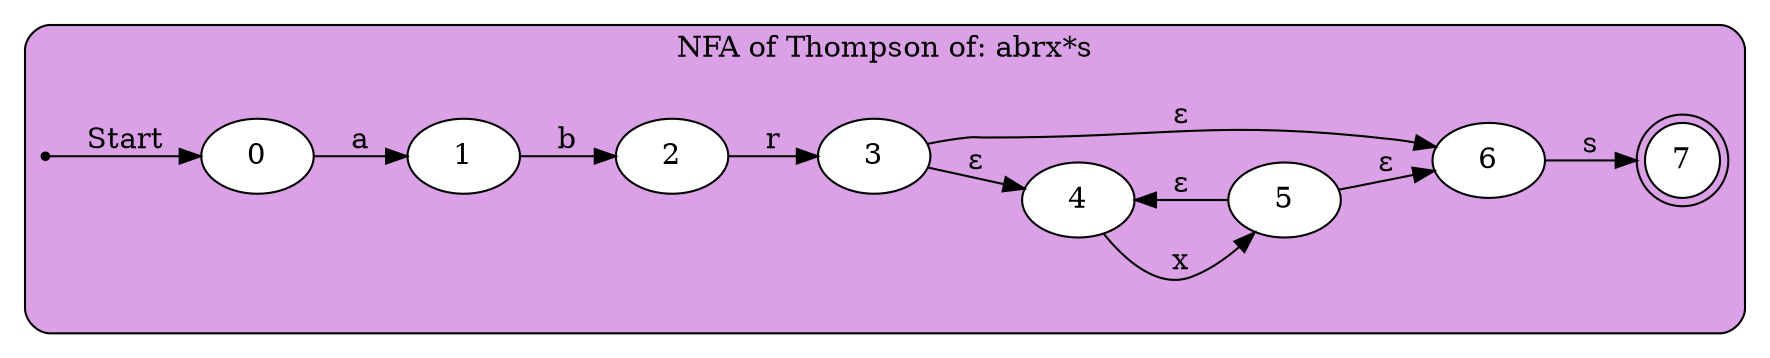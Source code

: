 digraph finite_state_machine{
    rankdir=LR;
    subgraph cluster{
        style = "rounded,filled";
        color = "#000000";
        fillcolor = "0.805 0.3 0.9";
        node [shape = point ] qi;
        node [style = "rounded,filled", color = "#000000", fillcolor = white, shape = doublecircle] 7;
        node [style = "rounded,filled", color = "#000000", fillcolor = white, shape="oval"];
        qi -> 0 [ label = "Start" ];
	0 -> 1 [ label = "a" ];
	1 -> 2 [ label = "b" ];
	2 -> 3 [ label = "r" ];
	3 -> 4 [ label = "&epsilon;" ];
	3 -> 6 [ label = "&epsilon;" ];
	4 -> 5 [ label = "x" ];
	5 -> 6 [ label = "&epsilon;" ];
	5 -> 4 [ label = "&epsilon;" ];
	6 -> 7 [ label = "s" ];
	label = "NFA of Thompson of: abrx*s";
    }
}